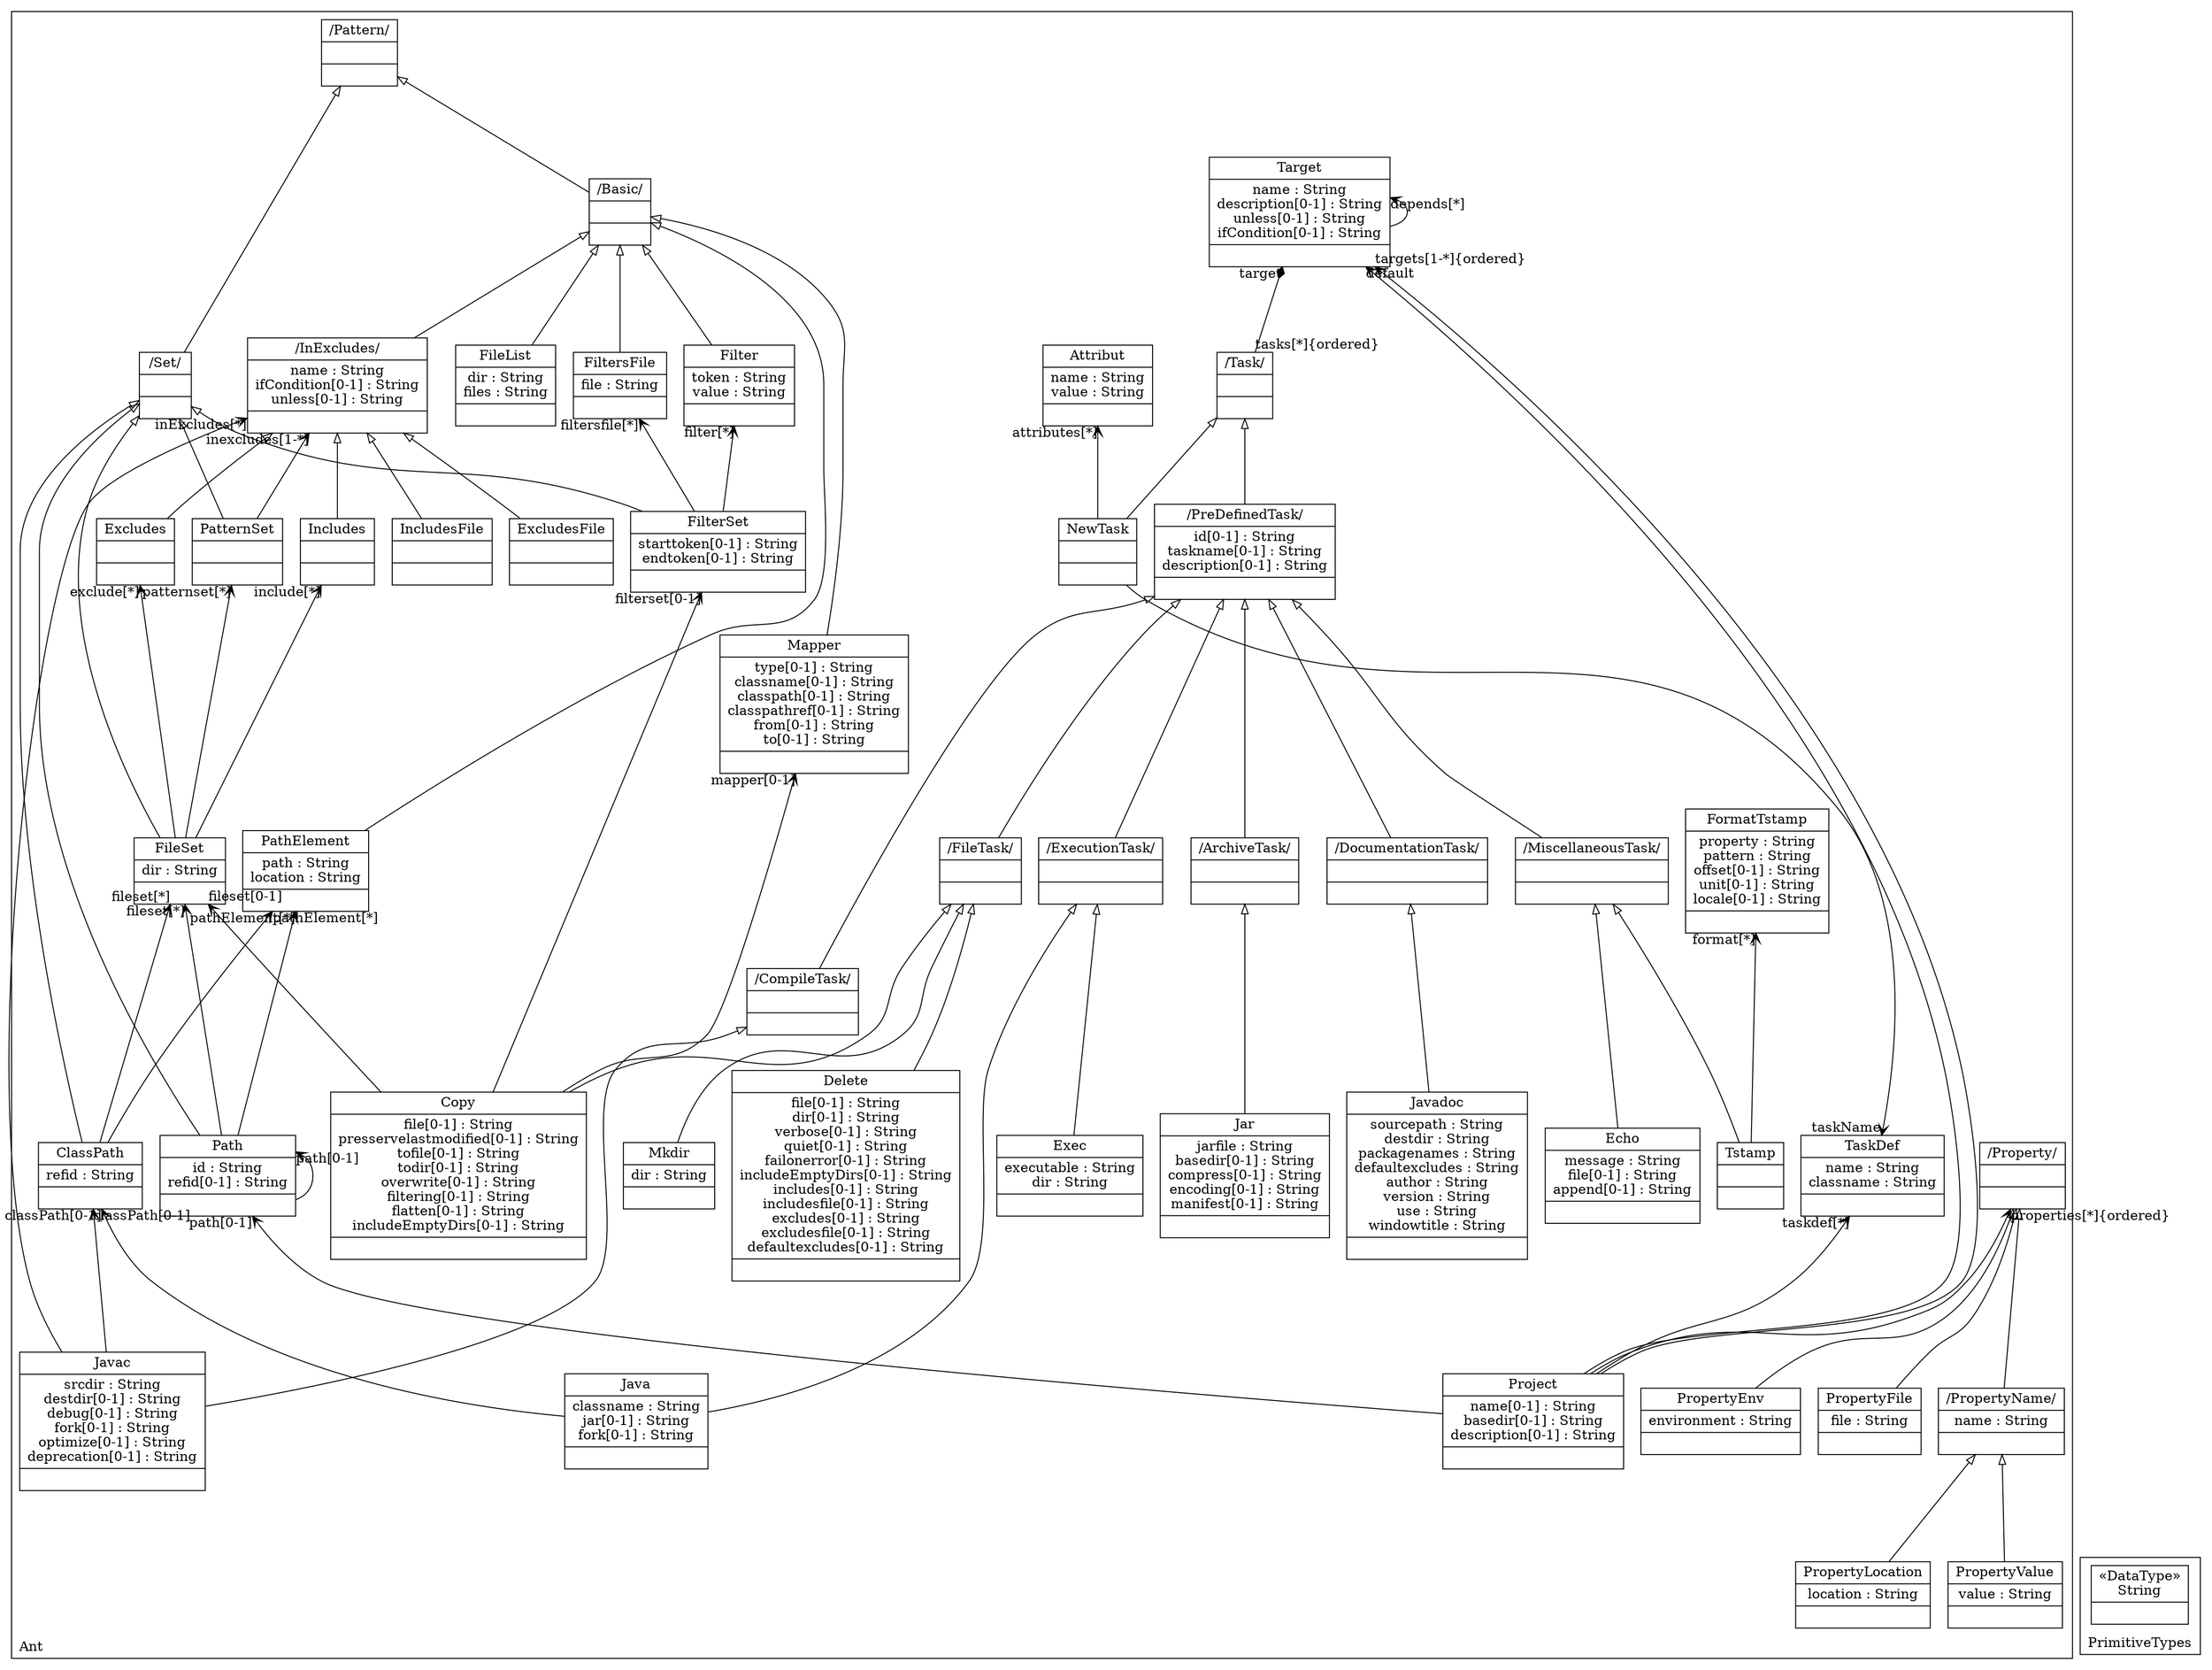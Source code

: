 digraph "KM3 Model in DOT" {
graph[rankdir=BT,labeljust=l,labelloc=t,nodeSep=0.75,compound=true];
 subgraph "cluster_Ant"{
labelloc=t
color=black
label=Ant
 node[shape=record];
Project[label="{Project|name[0-1] : String\nbasedir[0-1] : String\ndescription[0-1] : String| }"]
 Project->Target[arrowhead=vee,arrowtail=none,headlabel="default",group=Target,minlen=2,constraint=false,]
 Project->Path[arrowhead=vee,arrowtail=diamond,headlabel="path[0-1]",group=Path,minlen=2,constraint=true,]
 Project->Property[arrowhead=vee,arrowtail=diamond,headlabel="properties[*]{ordered}",group=Property,minlen=2,constraint=true,]
 Project->TaskDef[arrowhead=vee,arrowtail=diamond,headlabel="taskdef[*]",group=TaskDef,minlen=2,constraint=true,]
 Project->Target[arrowhead=vee,arrowtail=diamond,headlabel="targets[1-*]{ordered}",group=Target,minlen=2,constraint=true,]
;
 node[shape=record];
Property[label="{/Property/| | }"]
;
 node[shape=record];
PropertyName[label="{/PropertyName/|name : String| }"]
 PropertyName->Property[arrowhead=onormal,group=Property,minlen=2,constraint=true,]
;
 node[shape=record];
PropertyValue[label="{PropertyValue|value : String| }"]
 PropertyValue->PropertyName[arrowhead=onormal,group=PropertyName,minlen=2,constraint=true,]
;
 node[shape=record];
PropertyLocation[label="{PropertyLocation|location : String| }"]
 PropertyLocation->PropertyName[arrowhead=onormal,group=PropertyName,minlen=2,constraint=true,]
;
 node[shape=record];
PropertyFile[label="{PropertyFile|file : String| }"]
 PropertyFile->Property[arrowhead=onormal,group=Property,minlen=2,constraint=true,]
;
 node[shape=record];
PropertyEnv[label="{PropertyEnv|environment : String| }"]
 PropertyEnv->Property[arrowhead=onormal,group=Property,minlen=2,constraint=true,]
;
 node[shape=record];
Target[label="{Target|name : String\ndescription[0-1] : String\nunless[0-1] : String\nifCondition[0-1] : String| }"]
 Target->Target[arrowhead=vee,arrowtail=none,headlabel="depends[*]",group=Target,minlen=2,constraint=false,]
;
 node[shape=record];
Pattern[label="{/Pattern/| | }"]
;
 node[shape=record];
Basic[label="{/Basic/| | }"]
 Basic->Pattern[arrowhead=onormal,group=Pattern,minlen=2,constraint=true,]
;
 node[shape=record];
Mapper[label="{Mapper|type[0-1] : String\nclassname[0-1] : String\nclasspath[0-1] : String\nclasspathref[0-1] : String\nfrom[0-1] : String\nto[0-1] : String| }"]
 Mapper->Basic[arrowhead=onormal,group=Basic,minlen=2,constraint=true,]
;
 node[shape=record];
InExcludes[label="{/InExcludes/|name : String\nifCondition[0-1] : String\nunless[0-1] : String| }"]
 InExcludes->Basic[arrowhead=onormal,group=Basic,minlen=2,constraint=true,]
;
 node[shape=record];
Includes[label="{Includes| | }"]
 Includes->InExcludes[arrowhead=onormal,group=InExcludes,minlen=2,constraint=true,]
;
 node[shape=record];
Excludes[label="{Excludes| | }"]
 Excludes->InExcludes[arrowhead=onormal,group=InExcludes,minlen=2,constraint=true,]
;
 node[shape=record];
IncludesFile[label="{IncludesFile| | }"]
 IncludesFile->InExcludes[arrowhead=onormal,group=InExcludes,minlen=2,constraint=true,]
;
 node[shape=record];
ExcludesFile[label="{ExcludesFile| | }"]
 ExcludesFile->InExcludes[arrowhead=onormal,group=InExcludes,minlen=2,constraint=true,]
;
 node[shape=record];
FileList[label="{FileList|dir : String\nfiles : String| }"]
 FileList->Basic[arrowhead=onormal,group=Basic,minlen=2,constraint=true,]
;
 node[shape=record];
Filter[label="{Filter|token : String\nvalue : String| }"]
 Filter->Basic[arrowhead=onormal,group=Basic,minlen=2,constraint=true,]
;
 node[shape=record];
FiltersFile[label="{FiltersFile|file : String| }"]
 FiltersFile->Basic[arrowhead=onormal,group=Basic,minlen=2,constraint=true,]
;
 node[shape=record];
PathElement[label="{PathElement|path : String\nlocation : String| }"]
 PathElement->Basic[arrowhead=onormal,group=Basic,minlen=2,constraint=true,]
;
 node[shape=record];
Set[label="{/Set/| | }"]
 Set->Pattern[arrowhead=onormal,group=Pattern,minlen=2,constraint=true,]
;
 node[shape=record];
PatternSet[label="{PatternSet| | }"]
 PatternSet->InExcludes[arrowhead=vee,arrowtail=diamond,headlabel="inexcludes[1-*]",group=InExcludes,minlen=2,constraint=true,]
 PatternSet->Set[arrowhead=onormal,group=Set,minlen=2,constraint=true,]
;
 node[shape=record];
FileSet[label="{FileSet|dir : String| }"]
 FileSet->PatternSet[arrowhead=vee,arrowtail=diamond,headlabel="patternset[*]",group=PatternSet,minlen=2,constraint=true,]
 FileSet->Includes[arrowhead=vee,arrowtail=diamond,headlabel="include[*]",group=Includes,minlen=2,constraint=true,]
 FileSet->Excludes[arrowhead=vee,arrowtail=diamond,headlabel="exclude[*]",group=Excludes,minlen=2,constraint=true,]
 FileSet->Set[arrowhead=onormal,group=Set,minlen=2,constraint=true,]
;
 node[shape=record];
FilterSet[label="{FilterSet|starttoken[0-1] : String\nendtoken[0-1] : String| }"]
 FilterSet->Filter[arrowhead=vee,arrowtail=diamond,headlabel="filter[*]",group=Filter,minlen=2,constraint=true,]
 FilterSet->FiltersFile[arrowhead=vee,arrowtail=diamond,headlabel="filtersfile[*]",group=FiltersFile,minlen=2,constraint=true,]
 FilterSet->Set[arrowhead=onormal,group=Set,minlen=2,constraint=true,]
;
 node[shape=record];
Path[label="{Path|id : String\nrefid[0-1] : String| }"]
 Path->Path[arrowhead=vee,arrowtail=diamond,headlabel="path[0-1]",group=Path,minlen=2,constraint=true,]
 Path->PathElement[arrowhead=vee,arrowtail=diamond,headlabel="pathElement[*]",group=PathElement,minlen=2,constraint=true,]
 Path->FileSet[arrowhead=vee,arrowtail=diamond,headlabel="fileset[*]",group=FileSet,minlen=2,constraint=true,]
 Path->Set[arrowhead=onormal,group=Set,minlen=2,constraint=true,]
;
 node[shape=record];
ClassPath[label="{ClassPath|refid : String| }"]
 ClassPath->PathElement[arrowhead=vee,arrowtail=diamond,headlabel="pathElement[*]",group=PathElement,minlen=2,constraint=true,]
 ClassPath->FileSet[arrowhead=vee,arrowtail=diamond,headlabel="fileset[*]",group=FileSet,minlen=2,constraint=true,]
 ClassPath->Set[arrowhead=onormal,group=Set,minlen=2,constraint=true,]
;
 node[shape=record];
Task[label="{/Task/| | }"]
 Task->Target[arrowhead=diamond,arrowtail=none,headlabel="target",taillabel="tasks[*]{ordered}",group=Target,minlen=2,constraint=true,]
;
 node[shape=record];
TaskDef[label="{TaskDef|name : String\nclassname : String| }"]
;
 node[shape=record];
NewTask[label="{NewTask| | }"]
 NewTask->TaskDef[arrowhead=vee,arrowtail=none,headlabel="taskName",group=TaskDef,minlen=2,constraint=false,]
 NewTask->Attribut[arrowhead=vee,arrowtail=diamond,headlabel="attributes[*]",group=Attribut,minlen=2,constraint=true,]
 NewTask->Task[arrowhead=onormal,group=Task,minlen=2,constraint=true,]
;
 node[shape=record];
Attribut[label="{Attribut|name : String\nvalue : String| }"]
;
 node[shape=record];
PreDefinedTask[label="{/PreDefinedTask/|id[0-1] : String\ntaskname[0-1] : String\ndescription[0-1] : String| }"]
 PreDefinedTask->Task[arrowhead=onormal,group=Task,minlen=2,constraint=true,]
;
 node[shape=record];
ExecutionTask[label="{/ExecutionTask/| | }"]
 ExecutionTask->PreDefinedTask[arrowhead=onormal,group=PreDefinedTask,minlen=2,constraint=true,]
;
 node[shape=record];
Exec[label="{Exec|executable : String\ndir : String| }"]
 Exec->ExecutionTask[arrowhead=onormal,group=ExecutionTask,minlen=2,constraint=true,]
;
 node[shape=record];
Java[label="{Java|classname : String\njar[0-1] : String\nfork[0-1] : String| }"]
 Java->ClassPath[arrowhead=vee,arrowtail=diamond,headlabel="classPath[0-1]",group=ClassPath,minlen=2,constraint=true,]
 Java->ExecutionTask[arrowhead=onormal,group=ExecutionTask,minlen=2,constraint=true,]
;
 node[shape=record];
MiscellaneousTask[label="{/MiscellaneousTask/| | }"]
 MiscellaneousTask->PreDefinedTask[arrowhead=onormal,group=PreDefinedTask,minlen=2,constraint=true,]
;
 node[shape=record];
Echo[label="{Echo|message : String\nfile[0-1] : String\nappend[0-1] : String| }"]
 Echo->MiscellaneousTask[arrowhead=onormal,group=MiscellaneousTask,minlen=2,constraint=true,]
;
 node[shape=record];
Tstamp[label="{Tstamp| | }"]
 Tstamp->FormatTstamp[arrowhead=vee,arrowtail=diamond,headlabel="format[*]",group=FormatTstamp,minlen=2,constraint=true,]
 Tstamp->MiscellaneousTask[arrowhead=onormal,group=MiscellaneousTask,minlen=2,constraint=true,]
;
 node[shape=record];
FormatTstamp[label="{FormatTstamp|property : String\npattern : String\noffset[0-1] : String\nunit[0-1] : String\nlocale[0-1] : String| }"]
;
 node[shape=record];
CompileTask[label="{/CompileTask/| | }"]
 CompileTask->PreDefinedTask[arrowhead=onormal,group=PreDefinedTask,minlen=2,constraint=true,]
;
 node[shape=record];
Javac[label="{Javac|srcdir : String\ndestdir[0-1] : String\ndebug[0-1] : String\nfork[0-1] : String\noptimize[0-1] : String\ndeprecation[0-1] : String| }"]
 Javac->InExcludes[arrowhead=vee,arrowtail=diamond,headlabel="inExcludes[*]",group=InExcludes,minlen=2,constraint=true,]
 Javac->ClassPath[arrowhead=vee,arrowtail=diamond,headlabel="classPath[0-1]",group=ClassPath,minlen=2,constraint=true,]
 Javac->CompileTask[arrowhead=onormal,group=CompileTask,minlen=2,constraint=true,]
;
 node[shape=record];
DocumentationTask[label="{/DocumentationTask/| | }"]
 DocumentationTask->PreDefinedTask[arrowhead=onormal,group=PreDefinedTask,minlen=2,constraint=true,]
;
 node[shape=record];
Javadoc[label="{Javadoc|sourcepath : String\ndestdir : String\npackagenames : String\ndefaultexcludes : String\nauthor : String\nversion : String\nuse : String\nwindowtitle : String| }"]
 Javadoc->DocumentationTask[arrowhead=onormal,group=DocumentationTask,minlen=2,constraint=true,]
;
 node[shape=record];
ArchiveTask[label="{/ArchiveTask/| | }"]
 ArchiveTask->PreDefinedTask[arrowhead=onormal,group=PreDefinedTask,minlen=2,constraint=true,]
;
 node[shape=record];
Jar[label="{Jar|jarfile : String\nbasedir[0-1] : String\ncompress[0-1] : String\nencoding[0-1] : String\nmanifest[0-1] : String| }"]
 Jar->ArchiveTask[arrowhead=onormal,group=ArchiveTask,minlen=2,constraint=true,]
;
 node[shape=record];
FileTask[label="{/FileTask/| | }"]
 FileTask->PreDefinedTask[arrowhead=onormal,group=PreDefinedTask,minlen=2,constraint=true,]
;
 node[shape=record];
Mkdir[label="{Mkdir|dir : String| }"]
 Mkdir->FileTask[arrowhead=onormal,group=FileTask,minlen=2,constraint=true,]
;
 node[shape=record];
Copy[label="{Copy|file[0-1] : String\npresservelastmodified[0-1] : String\ntofile[0-1] : String\ntodir[0-1] : String\noverwrite[0-1] : String\nfiltering[0-1] : String\nflatten[0-1] : String\nincludeEmptyDirs[0-1] : String| }"]
 Copy->FileSet[arrowhead=vee,arrowtail=diamond,headlabel="fileset[0-1]",group=FileSet,minlen=2,constraint=true,]
 Copy->FilterSet[arrowhead=vee,arrowtail=diamond,headlabel="filterset[0-1]",group=FilterSet,minlen=2,constraint=true,]
 Copy->Mapper[arrowhead=vee,arrowtail=diamond,headlabel="mapper[0-1]",group=Mapper,minlen=2,constraint=true,]
 Copy->FileTask[arrowhead=onormal,group=FileTask,minlen=2,constraint=true,]
;
 node[shape=record];
Delete[label="{Delete|file[0-1] : String\ndir[0-1] : String\nverbose[0-1] : String\nquiet[0-1] : String\nfailonerror[0-1] : String\nincludeEmptyDirs[0-1] : String\nincludes[0-1] : String\nincludesfile[0-1] : String\nexcludes[0-1] : String\nexcludesfile[0-1] : String\ndefaultexcludes[0-1] : String| }"]
 Delete->FileTask[arrowhead=onormal,group=FileTask,minlen=2,constraint=true,]
;

} subgraph "cluster_PrimitiveTypes"{
labelloc=t
color=black
label=PrimitiveTypes
 node[shape=record];
String[label="{&#171;DataType&#187;\nString|}"]
;

}
}